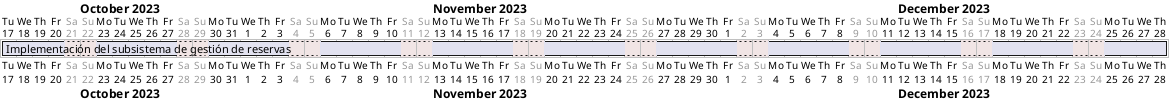 @startgantt
Project starts 2023-10-17
saturday are closed
sunday are closed

[Implementación del subsistema de gestión de reservas] starts 2023-10-17
[Implementación del subsistema de gestión de reservas] ends 2023-12-28



@endgantt

